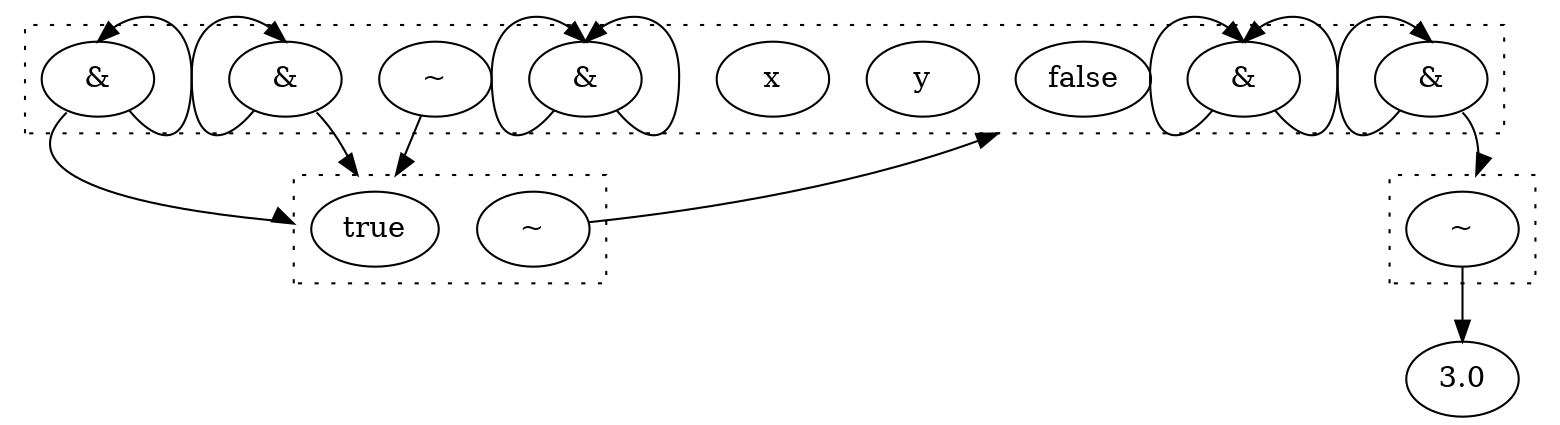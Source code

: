 digraph egraph {
  compound=true
  clusterrank=local
  subgraph cluster_0 {
    style=dotted
    0.0[label = "false"]
    0.1[label = "&"]
    0.2[label = "~"]
    0.3[label = "y"]
    0.4[label = "x"]
    0.5[label = "&"]
    0.6[label = "&"]
    0.7[label = "&"]
    0.8[label = "&"]
  }
  subgraph cluster_2 {
    style=dotted
    2.0[label = "true"]
    2.1[label = "~"]
  }
  subgraph cluster_6 {
    style=dotted
    6.0[label = "~"]
  }
  0.1:sw -> 0.1:n [lhead = cluster_0, ]
  0.1:se -> 0.1:n [lhead = cluster_0, ]
  0.2 -> 2.0 [lhead = cluster_2, ]
  0.5:sw -> 0.5:n [lhead = cluster_0, ]
  0.5:se -> 0.5:n [lhead = cluster_0, ]
  0.6:sw -> 0.6:n [lhead = cluster_0, ]
  0.6:se -> 2.0 [lhead = cluster_2, ]
  0.7:sw -> 0.7:n [lhead = cluster_0, ]
  0.7:se -> 6.0 [lhead = cluster_6, ]
  0.8:sw -> 2.0 [lhead = cluster_2, ]
  0.8:se -> 0.8:n [lhead = cluster_0, ]
  2.1 -> 0.0 [lhead = cluster_0, ]
  6.0 -> 3.0 [lhead = cluster_0, ]
}